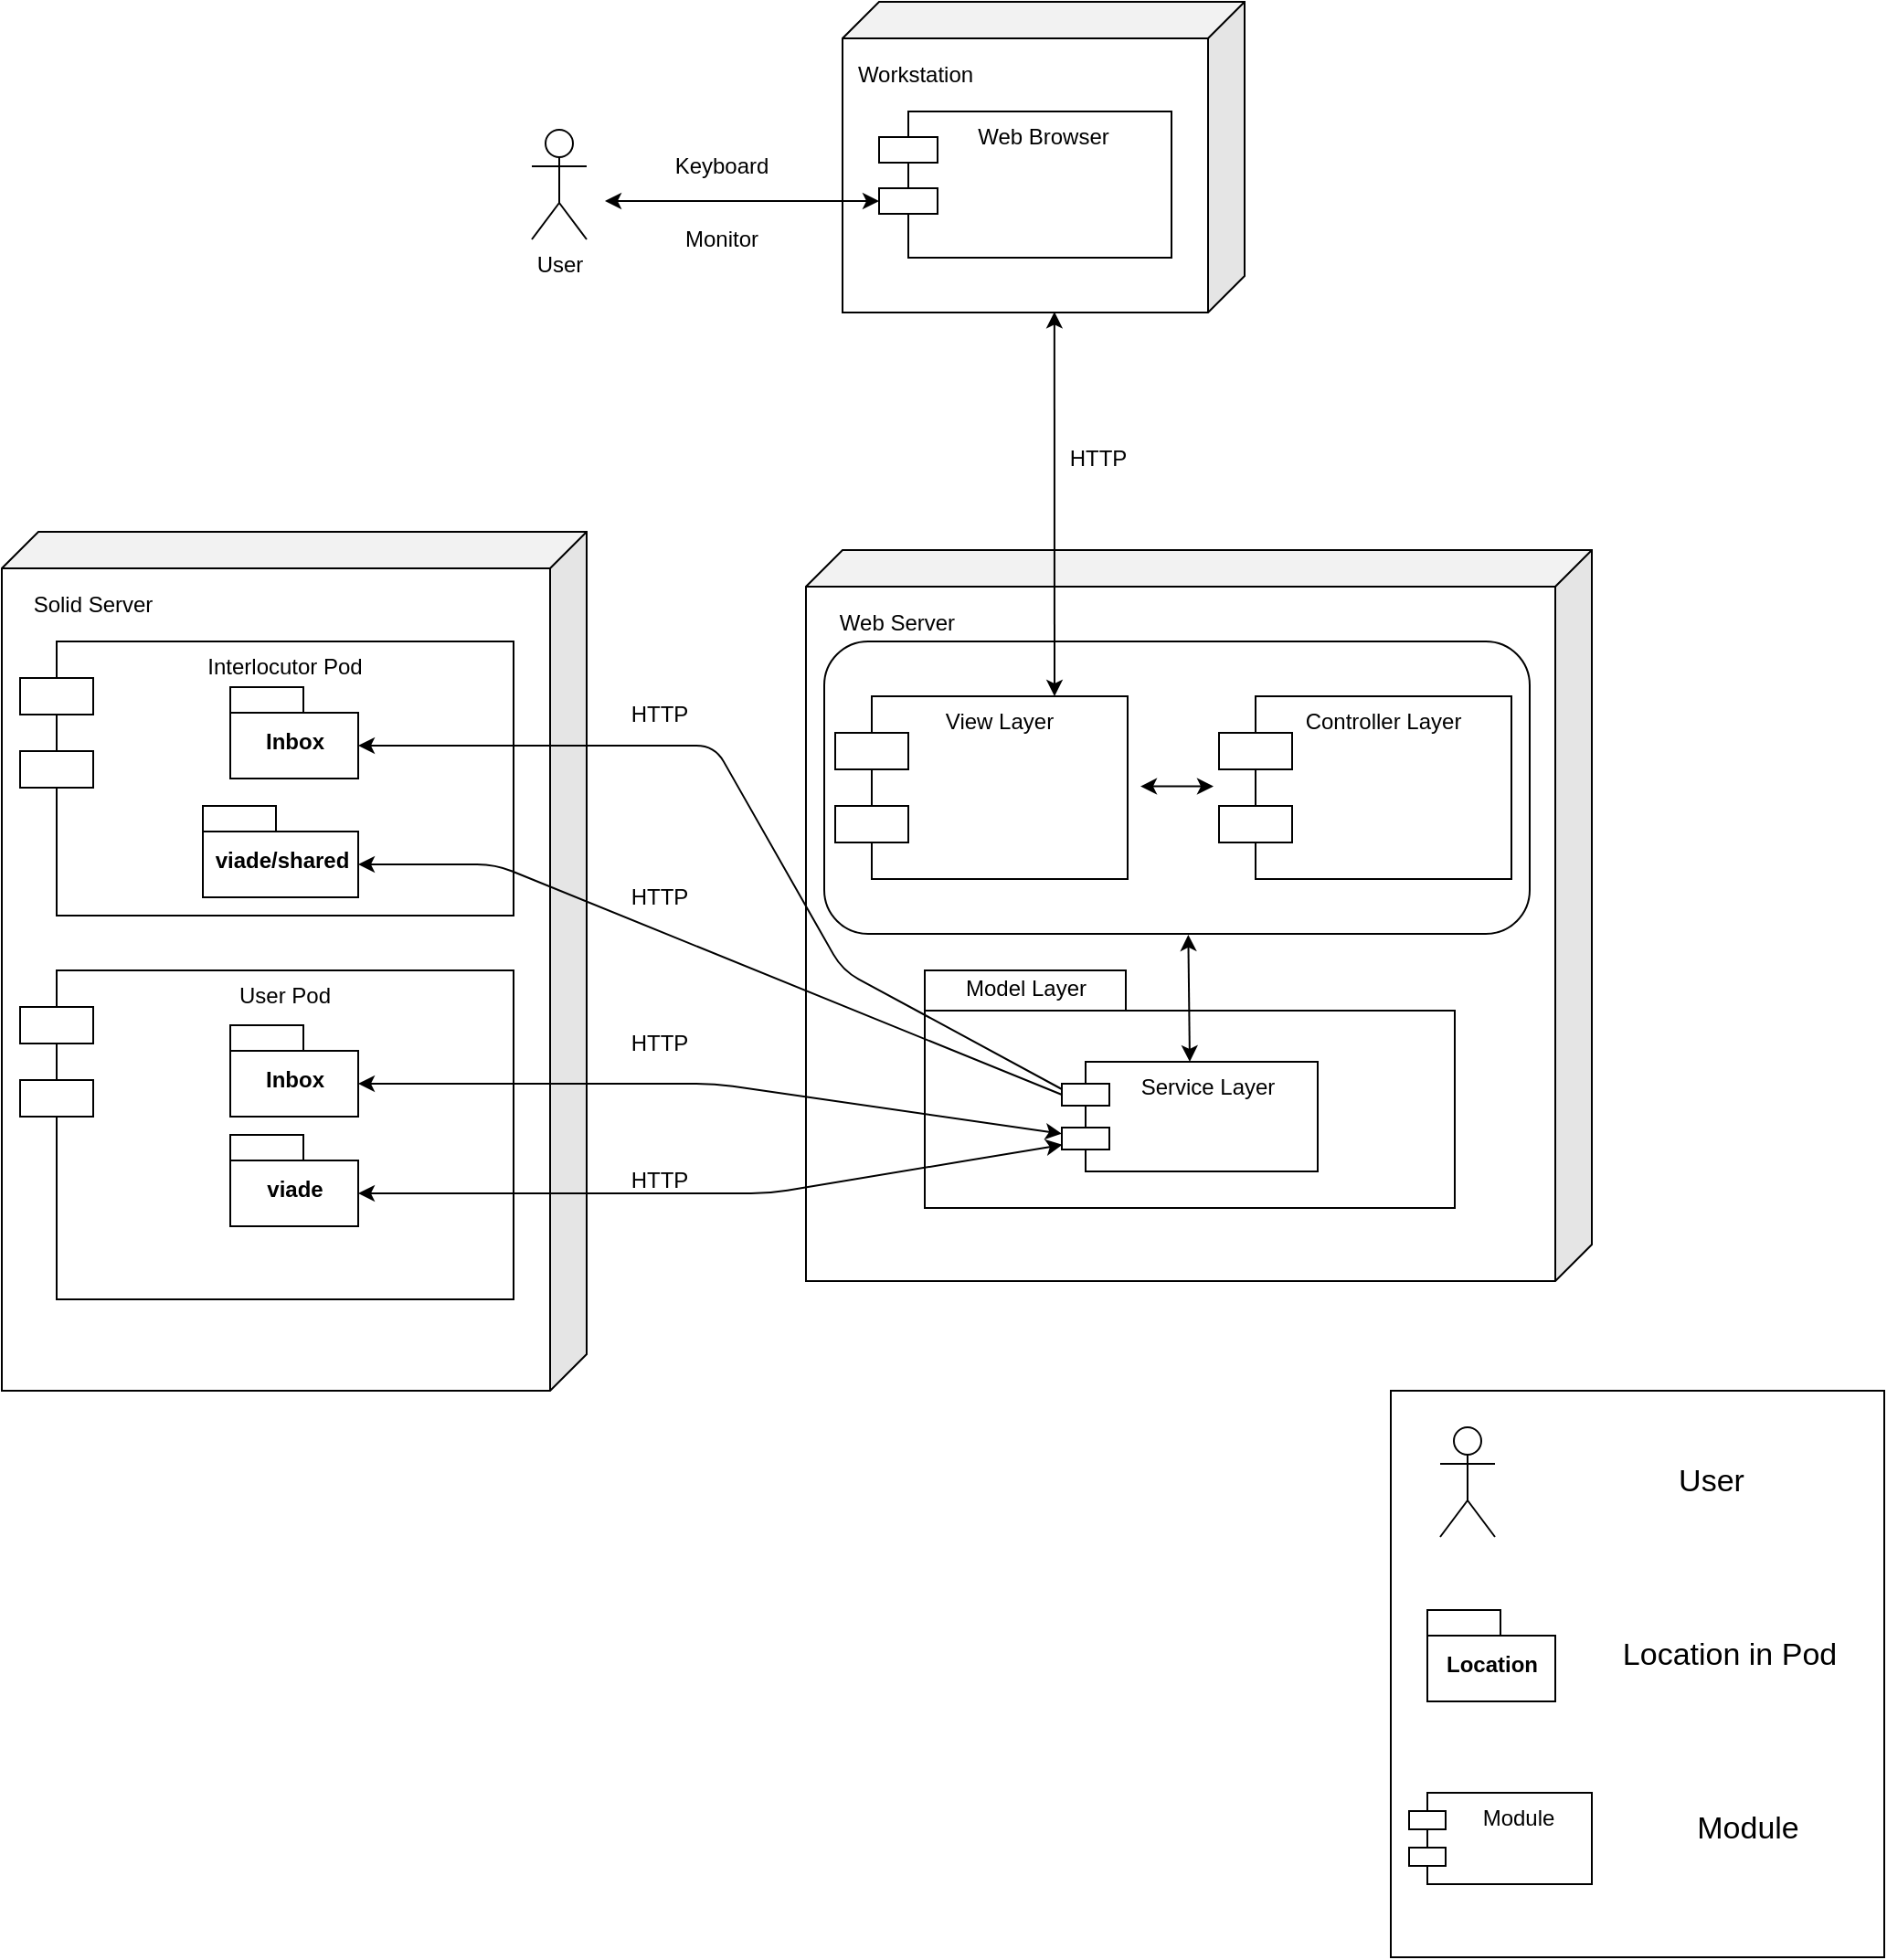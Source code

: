 <mxfile version="13.0.3" type="device"><diagram id="cngQ51aVUD31j9MOctHJ" name="Page-1"><mxGraphModel dx="782" dy="1601" grid="1" gridSize="10" guides="1" tooltips="1" connect="1" arrows="1" fold="1" page="1" pageScale="1" pageWidth="827" pageHeight="1169" math="0" shadow="0"><root><mxCell id="0"/><mxCell id="1" parent="0"/><mxCell id="WFV7oLUhmcLtsvvF3bTR-1" value="" style="shape=cube;whiteSpace=wrap;html=1;boundedLbl=1;backgroundOutline=1;darkOpacity=0.05;darkOpacity2=0.1;flipV=0;flipH=1;" parent="1" vertex="1"><mxGeometry x="40" y="150" width="320" height="470" as="geometry"/></mxCell><mxCell id="WFV7oLUhmcLtsvvF3bTR-2" value="Solid Server" style="text;html=1;strokeColor=none;fillColor=none;align=center;verticalAlign=middle;whiteSpace=wrap;rounded=0;" parent="1" vertex="1"><mxGeometry x="40" y="180" width="100" height="20" as="geometry"/></mxCell><mxCell id="WFV7oLUhmcLtsvvF3bTR-23" value="Interlocutor Pod" style="shape=module;align=left;spacingLeft=20;align=center;verticalAlign=top;jettyWidth=40;jettyHeight=20;" parent="1" vertex="1"><mxGeometry x="50" y="210" width="270" height="150" as="geometry"/></mxCell><mxCell id="WFV7oLUhmcLtsvvF3bTR-24" value="Inbox" style="shape=folder;fontStyle=1;spacingTop=10;tabWidth=40;tabHeight=14;tabPosition=left;html=1;" parent="1" vertex="1"><mxGeometry x="165" y="235" width="70" height="50" as="geometry"/></mxCell><mxCell id="WFV7oLUhmcLtsvvF3bTR-25" value="User Pod" style="shape=module;align=left;spacingLeft=20;align=center;verticalAlign=top;jettyWidth=40;jettyHeight=20;" parent="1" vertex="1"><mxGeometry x="50" y="390" width="270" height="180" as="geometry"/></mxCell><mxCell id="WFV7oLUhmcLtsvvF3bTR-26" value="Inbox" style="shape=folder;fontStyle=1;spacingTop=10;tabWidth=40;tabHeight=14;tabPosition=left;html=1;" parent="1" vertex="1"><mxGeometry x="165" y="420" width="70" height="50" as="geometry"/></mxCell><mxCell id="WFV7oLUhmcLtsvvF3bTR-27" value="viade" style="shape=folder;fontStyle=1;spacingTop=10;tabWidth=40;tabHeight=14;tabPosition=left;html=1;" parent="1" vertex="1"><mxGeometry x="165" y="480" width="70" height="50" as="geometry"/></mxCell><mxCell id="WFV7oLUhmcLtsvvF3bTR-29" value="" style="shape=cube;whiteSpace=wrap;html=1;boundedLbl=1;backgroundOutline=1;darkOpacity=0.05;darkOpacity2=0.1;flipV=0;flipH=1;" parent="1" vertex="1"><mxGeometry x="480" y="160" width="430" height="400" as="geometry"/></mxCell><mxCell id="WFV7oLUhmcLtsvvF3bTR-30" value="Web Server" style="text;html=1;strokeColor=none;fillColor=none;align=center;verticalAlign=middle;whiteSpace=wrap;rounded=0;" parent="1" vertex="1"><mxGeometry x="480" y="190" width="100" height="20" as="geometry"/></mxCell><mxCell id="WFV7oLUhmcLtsvvF3bTR-38" value="" style="shape=folder;fontStyle=1;spacingTop=10;tabWidth=110;tabHeight=22;tabPosition=left;html=1;" parent="1" vertex="1"><mxGeometry x="545" y="390" width="290" height="130" as="geometry"/></mxCell><mxCell id="WFV7oLUhmcLtsvvF3bTR-39" value="Model Layer" style="text;html=1;align=center;verticalAlign=middle;resizable=0;points=[];autosize=1;" parent="1" vertex="1"><mxGeometry x="560" y="390" width="80" height="20" as="geometry"/></mxCell><mxCell id="WFV7oLUhmcLtsvvF3bTR-40" value="Service Layer" style="shape=module;align=left;spacingLeft=20;align=center;verticalAlign=top;jettyWidth=26;jettyHeight=12;" parent="1" vertex="1"><mxGeometry x="620" y="440" width="140" height="60" as="geometry"/></mxCell><mxCell id="WFV7oLUhmcLtsvvF3bTR-41" value="" style="endArrow=classic;html=1;exitX=0;exitY=0;exitDx=0;exitDy=15;exitPerimeter=0;entryX=0;entryY=0;entryDx=70;entryDy=32;entryPerimeter=0;" parent="1" source="WFV7oLUhmcLtsvvF3bTR-40" target="WFV7oLUhmcLtsvvF3bTR-24" edge="1"><mxGeometry width="50" height="50" relative="1" as="geometry"><mxPoint x="560" y="480" as="sourcePoint"/><mxPoint x="430" y="455" as="targetPoint"/><Array as="points"><mxPoint x="500" y="390"/><mxPoint x="430" y="267"/></Array></mxGeometry></mxCell><mxCell id="WFV7oLUhmcLtsvvF3bTR-43" value="viade/shared" style="shape=folder;fontStyle=1;spacingTop=10;tabWidth=40;tabHeight=14;tabPosition=left;html=1;" parent="1" vertex="1"><mxGeometry x="150" y="300" width="85" height="50" as="geometry"/></mxCell><mxCell id="WFV7oLUhmcLtsvvF3bTR-44" value="" style="endArrow=classic;html=1;entryX=0;entryY=0;entryDx=85;entryDy=32;entryPerimeter=0;exitX=0;exitY=0;exitDx=0;exitDy=18;exitPerimeter=0;" parent="1" source="WFV7oLUhmcLtsvvF3bTR-40" target="WFV7oLUhmcLtsvvF3bTR-43" edge="1"><mxGeometry width="50" height="50" relative="1" as="geometry"><mxPoint x="410" y="332" as="sourcePoint"/><mxPoint x="240" y="332" as="targetPoint"/><Array as="points"><mxPoint x="310" y="332"/></Array></mxGeometry></mxCell><mxCell id="WFV7oLUhmcLtsvvF3bTR-49" value="" style="endArrow=classic;startArrow=classic;html=1;entryX=0.002;entryY=0.757;entryDx=0;entryDy=0;entryPerimeter=0;exitX=0;exitY=0;exitDx=70;exitDy=32;exitPerimeter=0;" parent="1" source="WFV7oLUhmcLtsvvF3bTR-27" target="WFV7oLUhmcLtsvvF3bTR-40" edge="1"><mxGeometry width="50" height="50" relative="1" as="geometry"><mxPoint x="430" y="475" as="sourcePoint"/><mxPoint x="460" y="570" as="targetPoint"/><Array as="points"><mxPoint x="400" y="512"/><mxPoint x="460" y="512"/></Array></mxGeometry></mxCell><mxCell id="WFV7oLUhmcLtsvvF3bTR-53" value="HTTP" style="text;html=1;strokeColor=none;fillColor=none;align=center;verticalAlign=middle;whiteSpace=wrap;rounded=0;" parent="1" vertex="1"><mxGeometry x="380" y="240" width="40" height="20" as="geometry"/></mxCell><mxCell id="WFV7oLUhmcLtsvvF3bTR-56" value="HTTP" style="text;html=1;strokeColor=none;fillColor=none;align=center;verticalAlign=middle;whiteSpace=wrap;rounded=0;" parent="1" vertex="1"><mxGeometry x="380" y="495" width="40" height="20" as="geometry"/></mxCell><mxCell id="WFV7oLUhmcLtsvvF3bTR-62" value="" style="rounded=1;whiteSpace=wrap;html=1;" parent="1" vertex="1"><mxGeometry x="490" y="210" width="386" height="160" as="geometry"/></mxCell><mxCell id="WFV7oLUhmcLtsvvF3bTR-63" value="View Layer" style="shape=module;align=left;spacingLeft=20;align=center;verticalAlign=top;jettyWidth=40;jettyHeight=20;" parent="1" vertex="1"><mxGeometry x="496" y="240" width="160" height="100" as="geometry"/></mxCell><mxCell id="WFV7oLUhmcLtsvvF3bTR-64" value="Controller Layer" style="shape=module;align=left;spacingLeft=20;align=center;verticalAlign=top;jettyWidth=40;jettyHeight=20;" parent="1" vertex="1"><mxGeometry x="706" y="240" width="160" height="100" as="geometry"/></mxCell><mxCell id="WFV7oLUhmcLtsvvF3bTR-65" value="" style="endArrow=classic;startArrow=classic;html=1;" parent="1" edge="1"><mxGeometry width="50" height="50" relative="1" as="geometry"><mxPoint x="663" y="289.29" as="sourcePoint"/><mxPoint x="703" y="289.29" as="targetPoint"/></mxGeometry></mxCell><mxCell id="WFV7oLUhmcLtsvvF3bTR-66" value="" style="endArrow=classic;startArrow=classic;html=1;exitX=0.5;exitY=0;exitDx=0;exitDy=0;entryX=0.516;entryY=1.003;entryDx=0;entryDy=0;entryPerimeter=0;" parent="1" source="WFV7oLUhmcLtsvvF3bTR-40" target="WFV7oLUhmcLtsvvF3bTR-62" edge="1"><mxGeometry width="50" height="50" relative="1" as="geometry"><mxPoint x="450" y="490" as="sourcePoint"/><mxPoint x="688" y="370" as="targetPoint"/></mxGeometry></mxCell><mxCell id="WFV7oLUhmcLtsvvF3bTR-67" value="" style="shape=cube;whiteSpace=wrap;html=1;boundedLbl=1;backgroundOutline=1;darkOpacity=0.05;darkOpacity2=0.1;flipH=1;" parent="1" vertex="1"><mxGeometry x="500" y="-140" width="220" height="170" as="geometry"/></mxCell><mxCell id="WFV7oLUhmcLtsvvF3bTR-69" value="Workstation" style="text;html=1;strokeColor=none;fillColor=none;align=center;verticalAlign=middle;whiteSpace=wrap;rounded=0;" parent="1" vertex="1"><mxGeometry x="520" y="-110" width="40" height="20" as="geometry"/></mxCell><mxCell id="WFV7oLUhmcLtsvvF3bTR-70" value="Web Browser" style="shape=module;align=left;spacingLeft=20;align=center;verticalAlign=top;jettyWidth=32;jettyHeight=14;" parent="1" vertex="1"><mxGeometry x="520" y="-80" width="160" height="80" as="geometry"/></mxCell><mxCell id="WFV7oLUhmcLtsvvF3bTR-71" value="" style="endArrow=classic;startArrow=classic;html=1;entryX=0.473;entryY=0.998;entryDx=0;entryDy=0;entryPerimeter=0;exitX=0.75;exitY=0;exitDx=0;exitDy=0;" parent="1" source="WFV7oLUhmcLtsvvF3bTR-63" target="WFV7oLUhmcLtsvvF3bTR-67" edge="1"><mxGeometry width="50" height="50" relative="1" as="geometry"><mxPoint x="520" y="160" as="sourcePoint"/><mxPoint x="570" y="110" as="targetPoint"/></mxGeometry></mxCell><mxCell id="WFV7oLUhmcLtsvvF3bTR-72" value="HTTP" style="text;html=1;strokeColor=none;fillColor=none;align=center;verticalAlign=middle;whiteSpace=wrap;rounded=0;" parent="1" vertex="1"><mxGeometry x="620" y="100" width="40" height="20" as="geometry"/></mxCell><mxCell id="WFV7oLUhmcLtsvvF3bTR-73" value="User" style="shape=umlActor;verticalLabelPosition=bottom;labelBackgroundColor=#ffffff;verticalAlign=top;html=1;outlineConnect=0;" parent="1" vertex="1"><mxGeometry x="330" y="-70" width="30" height="60" as="geometry"/></mxCell><mxCell id="WFV7oLUhmcLtsvvF3bTR-76" value="" style="endArrow=classic;startArrow=classic;html=1;entryX=0;entryY=0;entryDx=0;entryDy=49;entryPerimeter=0;" parent="1" target="WFV7oLUhmcLtsvvF3bTR-70" edge="1"><mxGeometry width="50" height="50" relative="1" as="geometry"><mxPoint x="370" y="-31" as="sourcePoint"/><mxPoint x="500" y="60" as="targetPoint"/></mxGeometry></mxCell><mxCell id="WFV7oLUhmcLtsvvF3bTR-77" value="Monitor" style="text;html=1;strokeColor=none;fillColor=none;align=center;verticalAlign=middle;whiteSpace=wrap;rounded=0;" parent="1" vertex="1"><mxGeometry x="414" y="-20" width="40" height="20" as="geometry"/></mxCell><mxCell id="WFV7oLUhmcLtsvvF3bTR-78" value="Keyboard" style="text;html=1;strokeColor=none;fillColor=none;align=center;verticalAlign=middle;whiteSpace=wrap;rounded=0;" parent="1" vertex="1"><mxGeometry x="414" y="-60" width="40" height="20" as="geometry"/></mxCell><mxCell id="cKysAsuLkoKy-nyiIcxz-1" value="" style="rounded=0;whiteSpace=wrap;html=1;" parent="1" vertex="1"><mxGeometry x="800" y="620" width="270" height="310" as="geometry"/></mxCell><mxCell id="cKysAsuLkoKy-nyiIcxz-2" value="" style="shape=umlActor;verticalLabelPosition=bottom;labelBackgroundColor=#ffffff;verticalAlign=top;html=1;outlineConnect=0;" parent="1" vertex="1"><mxGeometry x="827" y="640" width="30" height="60" as="geometry"/></mxCell><mxCell id="cKysAsuLkoKy-nyiIcxz-8" value="&lt;font style=&quot;font-size: 17px&quot;&gt;User&lt;/font&gt;" style="text;html=1;align=center;verticalAlign=middle;resizable=0;points=[];autosize=1;" parent="1" vertex="1"><mxGeometry x="950" y="660" width="50" height="20" as="geometry"/></mxCell><mxCell id="cKysAsuLkoKy-nyiIcxz-10" value="Location" style="shape=folder;fontStyle=1;spacingTop=10;tabWidth=40;tabHeight=14;tabPosition=left;html=1;" parent="1" vertex="1"><mxGeometry x="820" y="740" width="70" height="50" as="geometry"/></mxCell><mxCell id="cKysAsuLkoKy-nyiIcxz-11" value="&lt;font style=&quot;font-size: 17px&quot;&gt;Location in Pod&lt;/font&gt;" style="text;html=1;align=center;verticalAlign=middle;resizable=0;points=[];autosize=1;" parent="1" vertex="1"><mxGeometry x="920" y="755" width="130" height="20" as="geometry"/></mxCell><mxCell id="cKysAsuLkoKy-nyiIcxz-15" value="Module" style="shape=module;align=left;spacingLeft=20;align=center;verticalAlign=top;" parent="1" vertex="1"><mxGeometry x="810" y="840" width="100" height="50" as="geometry"/></mxCell><mxCell id="cKysAsuLkoKy-nyiIcxz-16" value="&lt;font style=&quot;font-size: 17px&quot;&gt;Module&lt;/font&gt;" style="text;html=1;align=center;verticalAlign=middle;resizable=0;points=[];autosize=1;" parent="1" vertex="1"><mxGeometry x="960" y="850" width="70" height="20" as="geometry"/></mxCell><mxCell id="y68zv4eDW2mFownBH2Ic-4" value="HTTP" style="text;html=1;strokeColor=none;fillColor=none;align=center;verticalAlign=middle;whiteSpace=wrap;rounded=0;" parent="1" vertex="1"><mxGeometry x="380" y="340" width="40" height="20" as="geometry"/></mxCell><mxCell id="y68zv4eDW2mFownBH2Ic-7" value="" style="endArrow=classic;startArrow=classic;html=1;entryX=0;entryY=0.656;entryDx=0;entryDy=0;entryPerimeter=0;exitX=0;exitY=0;exitDx=70;exitDy=32;exitPerimeter=0;" parent="1" source="WFV7oLUhmcLtsvvF3bTR-26" target="WFV7oLUhmcLtsvvF3bTR-40" edge="1"><mxGeometry width="50" height="50" relative="1" as="geometry"><mxPoint x="430" y="460" as="sourcePoint"/><mxPoint x="480" y="410" as="targetPoint"/><Array as="points"><mxPoint x="430" y="452"/></Array></mxGeometry></mxCell><mxCell id="y68zv4eDW2mFownBH2Ic-8" value="HTTP" style="text;html=1;strokeColor=none;fillColor=none;align=center;verticalAlign=middle;whiteSpace=wrap;rounded=0;" parent="1" vertex="1"><mxGeometry x="380" y="420" width="40" height="20" as="geometry"/></mxCell></root></mxGraphModel></diagram></mxfile>